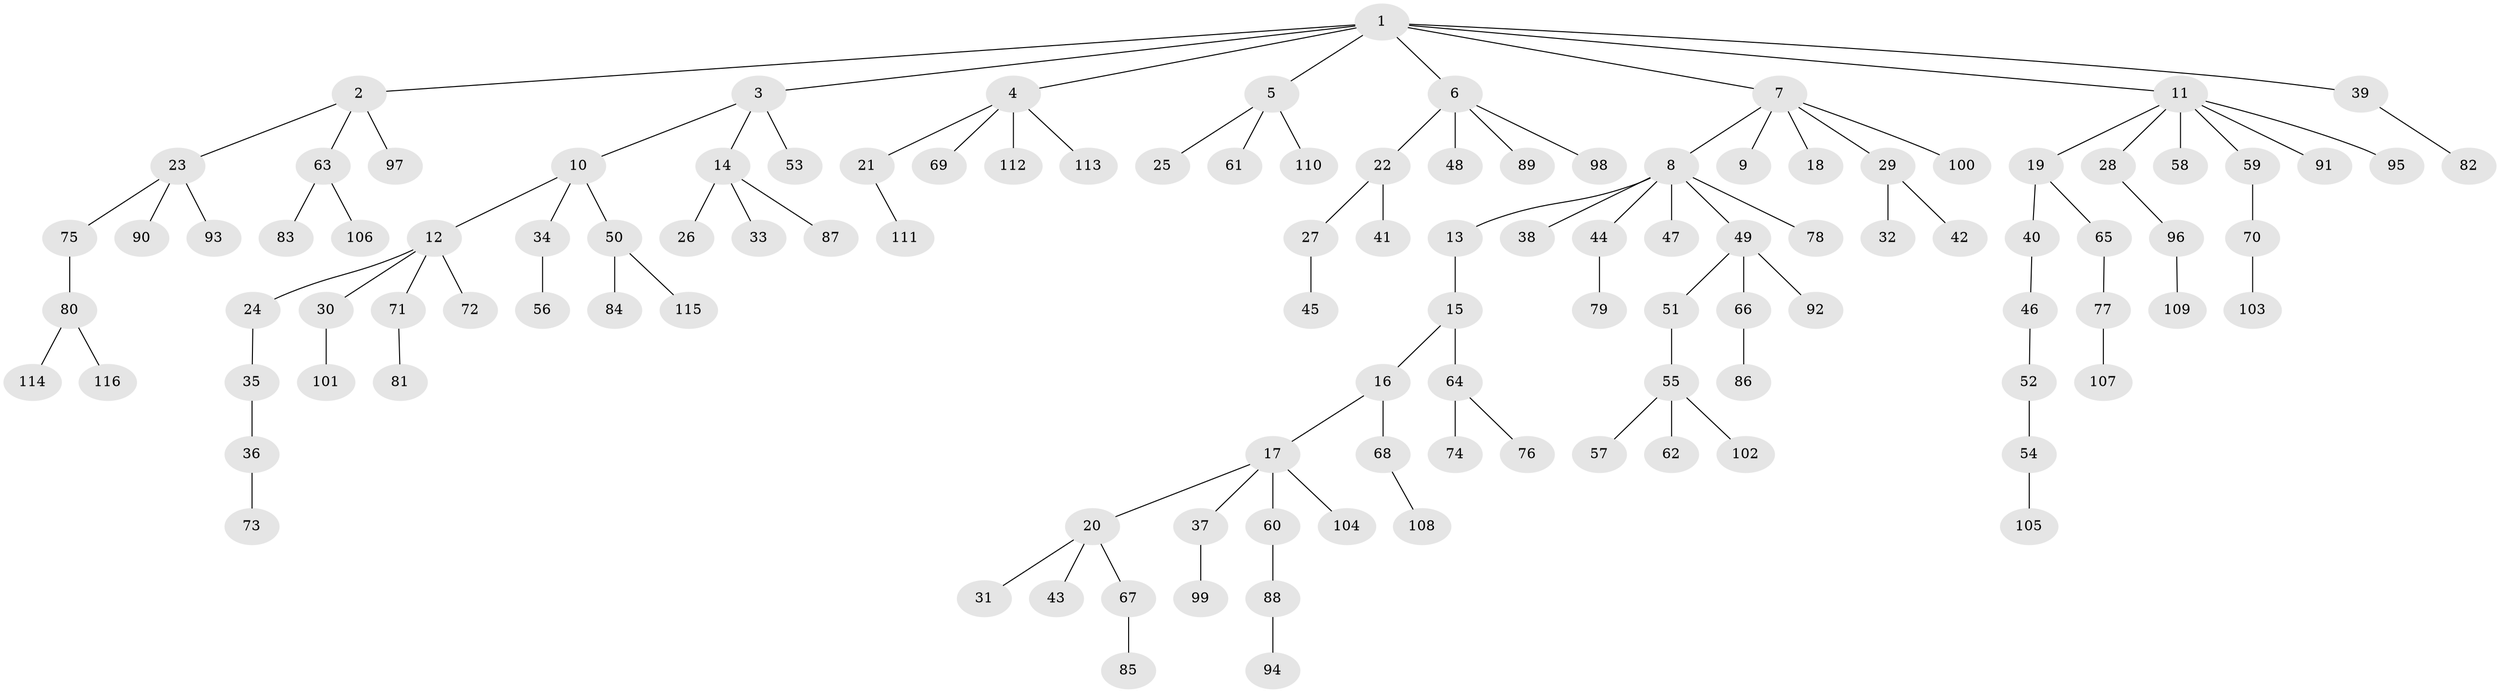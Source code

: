 // Generated by graph-tools (version 1.1) at 2025/26/03/09/25 03:26:30]
// undirected, 116 vertices, 115 edges
graph export_dot {
graph [start="1"]
  node [color=gray90,style=filled];
  1;
  2;
  3;
  4;
  5;
  6;
  7;
  8;
  9;
  10;
  11;
  12;
  13;
  14;
  15;
  16;
  17;
  18;
  19;
  20;
  21;
  22;
  23;
  24;
  25;
  26;
  27;
  28;
  29;
  30;
  31;
  32;
  33;
  34;
  35;
  36;
  37;
  38;
  39;
  40;
  41;
  42;
  43;
  44;
  45;
  46;
  47;
  48;
  49;
  50;
  51;
  52;
  53;
  54;
  55;
  56;
  57;
  58;
  59;
  60;
  61;
  62;
  63;
  64;
  65;
  66;
  67;
  68;
  69;
  70;
  71;
  72;
  73;
  74;
  75;
  76;
  77;
  78;
  79;
  80;
  81;
  82;
  83;
  84;
  85;
  86;
  87;
  88;
  89;
  90;
  91;
  92;
  93;
  94;
  95;
  96;
  97;
  98;
  99;
  100;
  101;
  102;
  103;
  104;
  105;
  106;
  107;
  108;
  109;
  110;
  111;
  112;
  113;
  114;
  115;
  116;
  1 -- 2;
  1 -- 3;
  1 -- 4;
  1 -- 5;
  1 -- 6;
  1 -- 7;
  1 -- 11;
  1 -- 39;
  2 -- 23;
  2 -- 63;
  2 -- 97;
  3 -- 10;
  3 -- 14;
  3 -- 53;
  4 -- 21;
  4 -- 69;
  4 -- 112;
  4 -- 113;
  5 -- 25;
  5 -- 61;
  5 -- 110;
  6 -- 22;
  6 -- 48;
  6 -- 89;
  6 -- 98;
  7 -- 8;
  7 -- 9;
  7 -- 18;
  7 -- 29;
  7 -- 100;
  8 -- 13;
  8 -- 38;
  8 -- 44;
  8 -- 47;
  8 -- 49;
  8 -- 78;
  10 -- 12;
  10 -- 34;
  10 -- 50;
  11 -- 19;
  11 -- 28;
  11 -- 58;
  11 -- 59;
  11 -- 91;
  11 -- 95;
  12 -- 24;
  12 -- 30;
  12 -- 71;
  12 -- 72;
  13 -- 15;
  14 -- 26;
  14 -- 33;
  14 -- 87;
  15 -- 16;
  15 -- 64;
  16 -- 17;
  16 -- 68;
  17 -- 20;
  17 -- 37;
  17 -- 60;
  17 -- 104;
  19 -- 40;
  19 -- 65;
  20 -- 31;
  20 -- 43;
  20 -- 67;
  21 -- 111;
  22 -- 27;
  22 -- 41;
  23 -- 75;
  23 -- 90;
  23 -- 93;
  24 -- 35;
  27 -- 45;
  28 -- 96;
  29 -- 32;
  29 -- 42;
  30 -- 101;
  34 -- 56;
  35 -- 36;
  36 -- 73;
  37 -- 99;
  39 -- 82;
  40 -- 46;
  44 -- 79;
  46 -- 52;
  49 -- 51;
  49 -- 66;
  49 -- 92;
  50 -- 84;
  50 -- 115;
  51 -- 55;
  52 -- 54;
  54 -- 105;
  55 -- 57;
  55 -- 62;
  55 -- 102;
  59 -- 70;
  60 -- 88;
  63 -- 83;
  63 -- 106;
  64 -- 74;
  64 -- 76;
  65 -- 77;
  66 -- 86;
  67 -- 85;
  68 -- 108;
  70 -- 103;
  71 -- 81;
  75 -- 80;
  77 -- 107;
  80 -- 114;
  80 -- 116;
  88 -- 94;
  96 -- 109;
}
